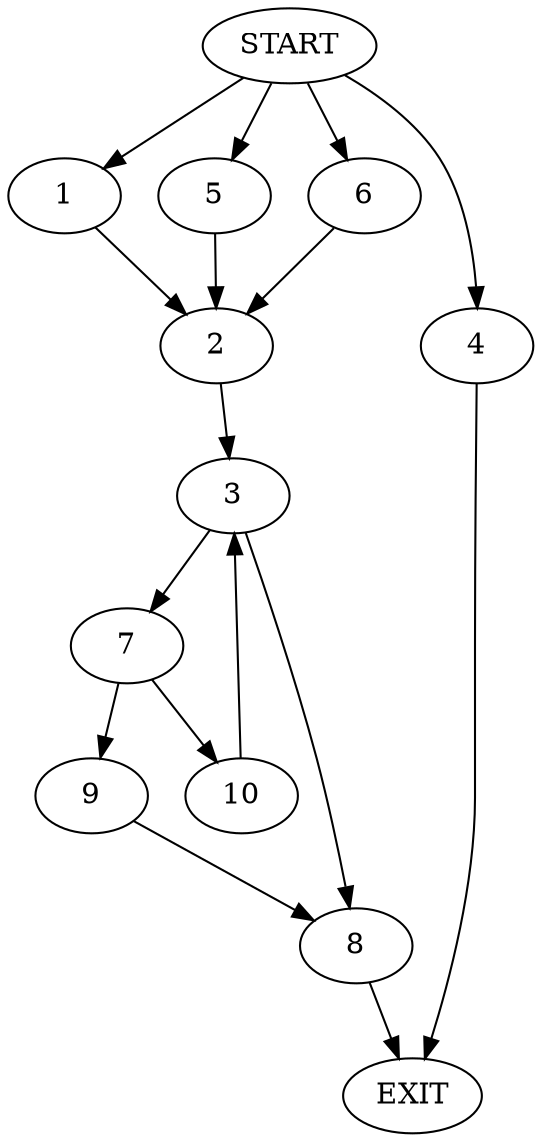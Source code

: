 digraph {
0 [label="START"]
11 [label="EXIT"]
0 -> 1
1 -> 2
2 -> 3
0 -> 4
4 -> 11
0 -> 5
5 -> 2
0 -> 6
6 -> 2
3 -> 7
3 -> 8
7 -> 9
7 -> 10
8 -> 11
9 -> 8
10 -> 3
}
